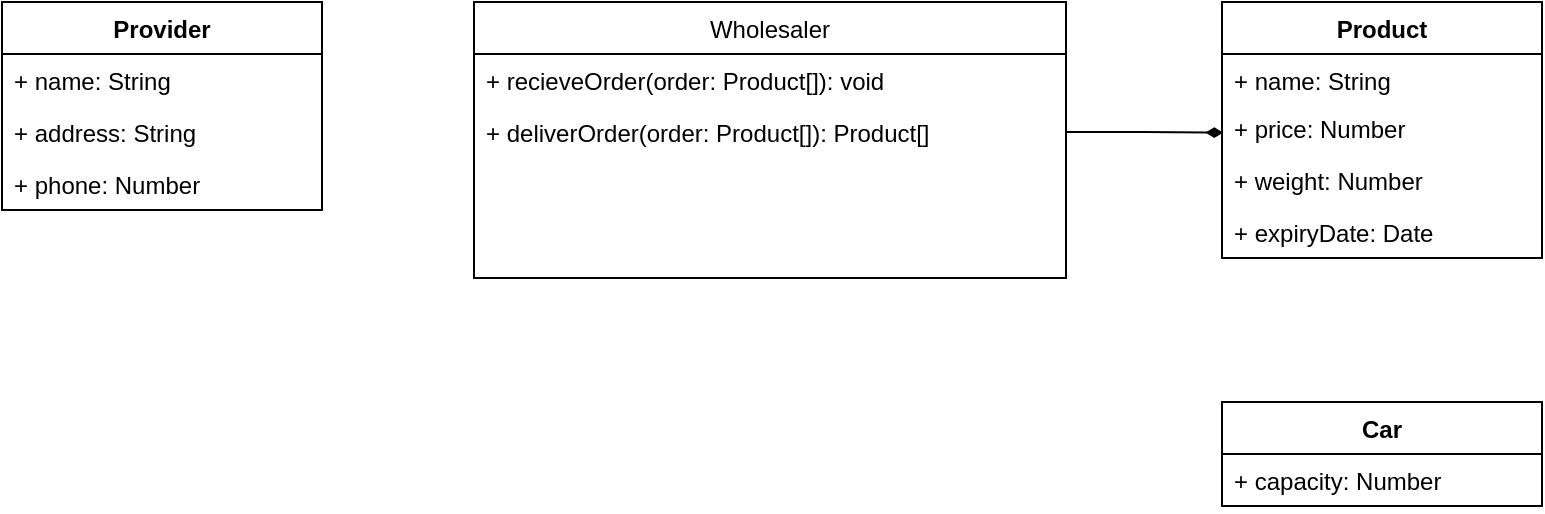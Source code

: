 <mxfile version="18.0.2" type="github">
  <diagram id="C5RBs43oDa-KdzZeNtuy" name="Page-1">
    <mxGraphModel dx="371" dy="204" grid="1" gridSize="10" guides="1" tooltips="1" connect="1" arrows="1" fold="1" page="1" pageScale="1" pageWidth="827" pageHeight="1169" math="0" shadow="0">
      <root>
        <mxCell id="WIyWlLk6GJQsqaUBKTNV-0" />
        <mxCell id="WIyWlLk6GJQsqaUBKTNV-1" parent="WIyWlLk6GJQsqaUBKTNV-0" />
        <mxCell id="zkfFHV4jXpPFQw0GAbJ--6" value="Wholesaler" style="swimlane;fontStyle=0;align=center;verticalAlign=top;childLayout=stackLayout;horizontal=1;startSize=26;horizontalStack=0;resizeParent=1;resizeLast=0;collapsible=1;marginBottom=0;rounded=0;shadow=0;strokeWidth=1;" parent="WIyWlLk6GJQsqaUBKTNV-1" vertex="1">
          <mxGeometry x="266" y="40" width="296" height="138" as="geometry">
            <mxRectangle x="130" y="380" width="160" height="26" as="alternateBounds" />
          </mxGeometry>
        </mxCell>
        <mxCell id="Su4SKYwdI2C7XZn2FkCG-23" value="+ recieveOrder(order: Product[]): void" style="text;strokeColor=none;fillColor=none;align=left;verticalAlign=top;spacingLeft=4;spacingRight=4;overflow=hidden;rotatable=0;points=[[0,0.5],[1,0.5]];portConstraint=eastwest;" vertex="1" parent="zkfFHV4jXpPFQw0GAbJ--6">
          <mxGeometry y="26" width="296" height="26" as="geometry" />
        </mxCell>
        <mxCell id="Su4SKYwdI2C7XZn2FkCG-24" value="+ deliverOrder(order: Product[]): Product[]" style="text;strokeColor=none;fillColor=none;align=left;verticalAlign=top;spacingLeft=4;spacingRight=4;overflow=hidden;rotatable=0;points=[[0,0.5],[1,0.5]];portConstraint=eastwest;" vertex="1" parent="zkfFHV4jXpPFQw0GAbJ--6">
          <mxGeometry y="52" width="296" height="26" as="geometry" />
        </mxCell>
        <mxCell id="Su4SKYwdI2C7XZn2FkCG-6" value="Product" style="swimlane;fontStyle=1;align=center;verticalAlign=top;childLayout=stackLayout;horizontal=1;startSize=26;horizontalStack=0;resizeParent=1;resizeParentMax=0;resizeLast=0;collapsible=1;marginBottom=0;" vertex="1" parent="WIyWlLk6GJQsqaUBKTNV-1">
          <mxGeometry x="640" y="40" width="160" height="128" as="geometry" />
        </mxCell>
        <mxCell id="Su4SKYwdI2C7XZn2FkCG-7" value="+ name: String" style="text;strokeColor=none;fillColor=none;align=left;verticalAlign=top;spacingLeft=4;spacingRight=4;overflow=hidden;rotatable=0;points=[[0,0.5],[1,0.5]];portConstraint=eastwest;" vertex="1" parent="Su4SKYwdI2C7XZn2FkCG-6">
          <mxGeometry y="26" width="160" height="24" as="geometry" />
        </mxCell>
        <mxCell id="Su4SKYwdI2C7XZn2FkCG-10" value="+ price: Number" style="text;strokeColor=none;fillColor=none;align=left;verticalAlign=top;spacingLeft=4;spacingRight=4;overflow=hidden;rotatable=0;points=[[0,0.5],[1,0.5]];portConstraint=eastwest;" vertex="1" parent="Su4SKYwdI2C7XZn2FkCG-6">
          <mxGeometry y="50" width="160" height="26" as="geometry" />
        </mxCell>
        <mxCell id="Su4SKYwdI2C7XZn2FkCG-11" value="+ weight: Number" style="text;strokeColor=none;fillColor=none;align=left;verticalAlign=top;spacingLeft=4;spacingRight=4;overflow=hidden;rotatable=0;points=[[0,0.5],[1,0.5]];portConstraint=eastwest;" vertex="1" parent="Su4SKYwdI2C7XZn2FkCG-6">
          <mxGeometry y="76" width="160" height="26" as="geometry" />
        </mxCell>
        <mxCell id="Su4SKYwdI2C7XZn2FkCG-12" value="+ expiryDate: Date" style="text;strokeColor=none;fillColor=none;align=left;verticalAlign=top;spacingLeft=4;spacingRight=4;overflow=hidden;rotatable=0;points=[[0,0.5],[1,0.5]];portConstraint=eastwest;" vertex="1" parent="Su4SKYwdI2C7XZn2FkCG-6">
          <mxGeometry y="102" width="160" height="26" as="geometry" />
        </mxCell>
        <mxCell id="Su4SKYwdI2C7XZn2FkCG-13" value="Provider" style="swimlane;fontStyle=1;align=center;verticalAlign=top;childLayout=stackLayout;horizontal=1;startSize=26;horizontalStack=0;resizeParent=1;resizeParentMax=0;resizeLast=0;collapsible=1;marginBottom=0;" vertex="1" parent="WIyWlLk6GJQsqaUBKTNV-1">
          <mxGeometry x="30" y="40" width="160" height="104" as="geometry" />
        </mxCell>
        <mxCell id="Su4SKYwdI2C7XZn2FkCG-14" value="+ name: String" style="text;strokeColor=none;fillColor=none;align=left;verticalAlign=top;spacingLeft=4;spacingRight=4;overflow=hidden;rotatable=0;points=[[0,0.5],[1,0.5]];portConstraint=eastwest;" vertex="1" parent="Su4SKYwdI2C7XZn2FkCG-13">
          <mxGeometry y="26" width="160" height="26" as="geometry" />
        </mxCell>
        <mxCell id="Su4SKYwdI2C7XZn2FkCG-17" value="+ address: String" style="text;strokeColor=none;fillColor=none;align=left;verticalAlign=top;spacingLeft=4;spacingRight=4;overflow=hidden;rotatable=0;points=[[0,0.5],[1,0.5]];portConstraint=eastwest;" vertex="1" parent="Su4SKYwdI2C7XZn2FkCG-13">
          <mxGeometry y="52" width="160" height="26" as="geometry" />
        </mxCell>
        <mxCell id="Su4SKYwdI2C7XZn2FkCG-18" value="+ phone: Number" style="text;strokeColor=none;fillColor=none;align=left;verticalAlign=top;spacingLeft=4;spacingRight=4;overflow=hidden;rotatable=0;points=[[0,0.5],[1,0.5]];portConstraint=eastwest;" vertex="1" parent="Su4SKYwdI2C7XZn2FkCG-13">
          <mxGeometry y="78" width="160" height="26" as="geometry" />
        </mxCell>
        <mxCell id="Su4SKYwdI2C7XZn2FkCG-19" value="Car" style="swimlane;fontStyle=1;align=center;verticalAlign=top;childLayout=stackLayout;horizontal=1;startSize=26;horizontalStack=0;resizeParent=1;resizeParentMax=0;resizeLast=0;collapsible=1;marginBottom=0;" vertex="1" parent="WIyWlLk6GJQsqaUBKTNV-1">
          <mxGeometry x="640" y="240" width="160" height="52" as="geometry" />
        </mxCell>
        <mxCell id="Su4SKYwdI2C7XZn2FkCG-20" value="+ capacity: Number" style="text;strokeColor=none;fillColor=none;align=left;verticalAlign=top;spacingLeft=4;spacingRight=4;overflow=hidden;rotatable=0;points=[[0,0.5],[1,0.5]];portConstraint=eastwest;" vertex="1" parent="Su4SKYwdI2C7XZn2FkCG-19">
          <mxGeometry y="26" width="160" height="26" as="geometry" />
        </mxCell>
        <mxCell id="Su4SKYwdI2C7XZn2FkCG-33" style="edgeStyle=orthogonalEdgeStyle;rounded=0;orthogonalLoop=1;jettySize=auto;html=1;entryX=0.004;entryY=0.59;entryDx=0;entryDy=0;entryPerimeter=0;endArrow=diamondThin;endFill=1;" edge="1" parent="WIyWlLk6GJQsqaUBKTNV-1" source="Su4SKYwdI2C7XZn2FkCG-24" target="Su4SKYwdI2C7XZn2FkCG-10">
          <mxGeometry relative="1" as="geometry" />
        </mxCell>
      </root>
    </mxGraphModel>
  </diagram>
</mxfile>
